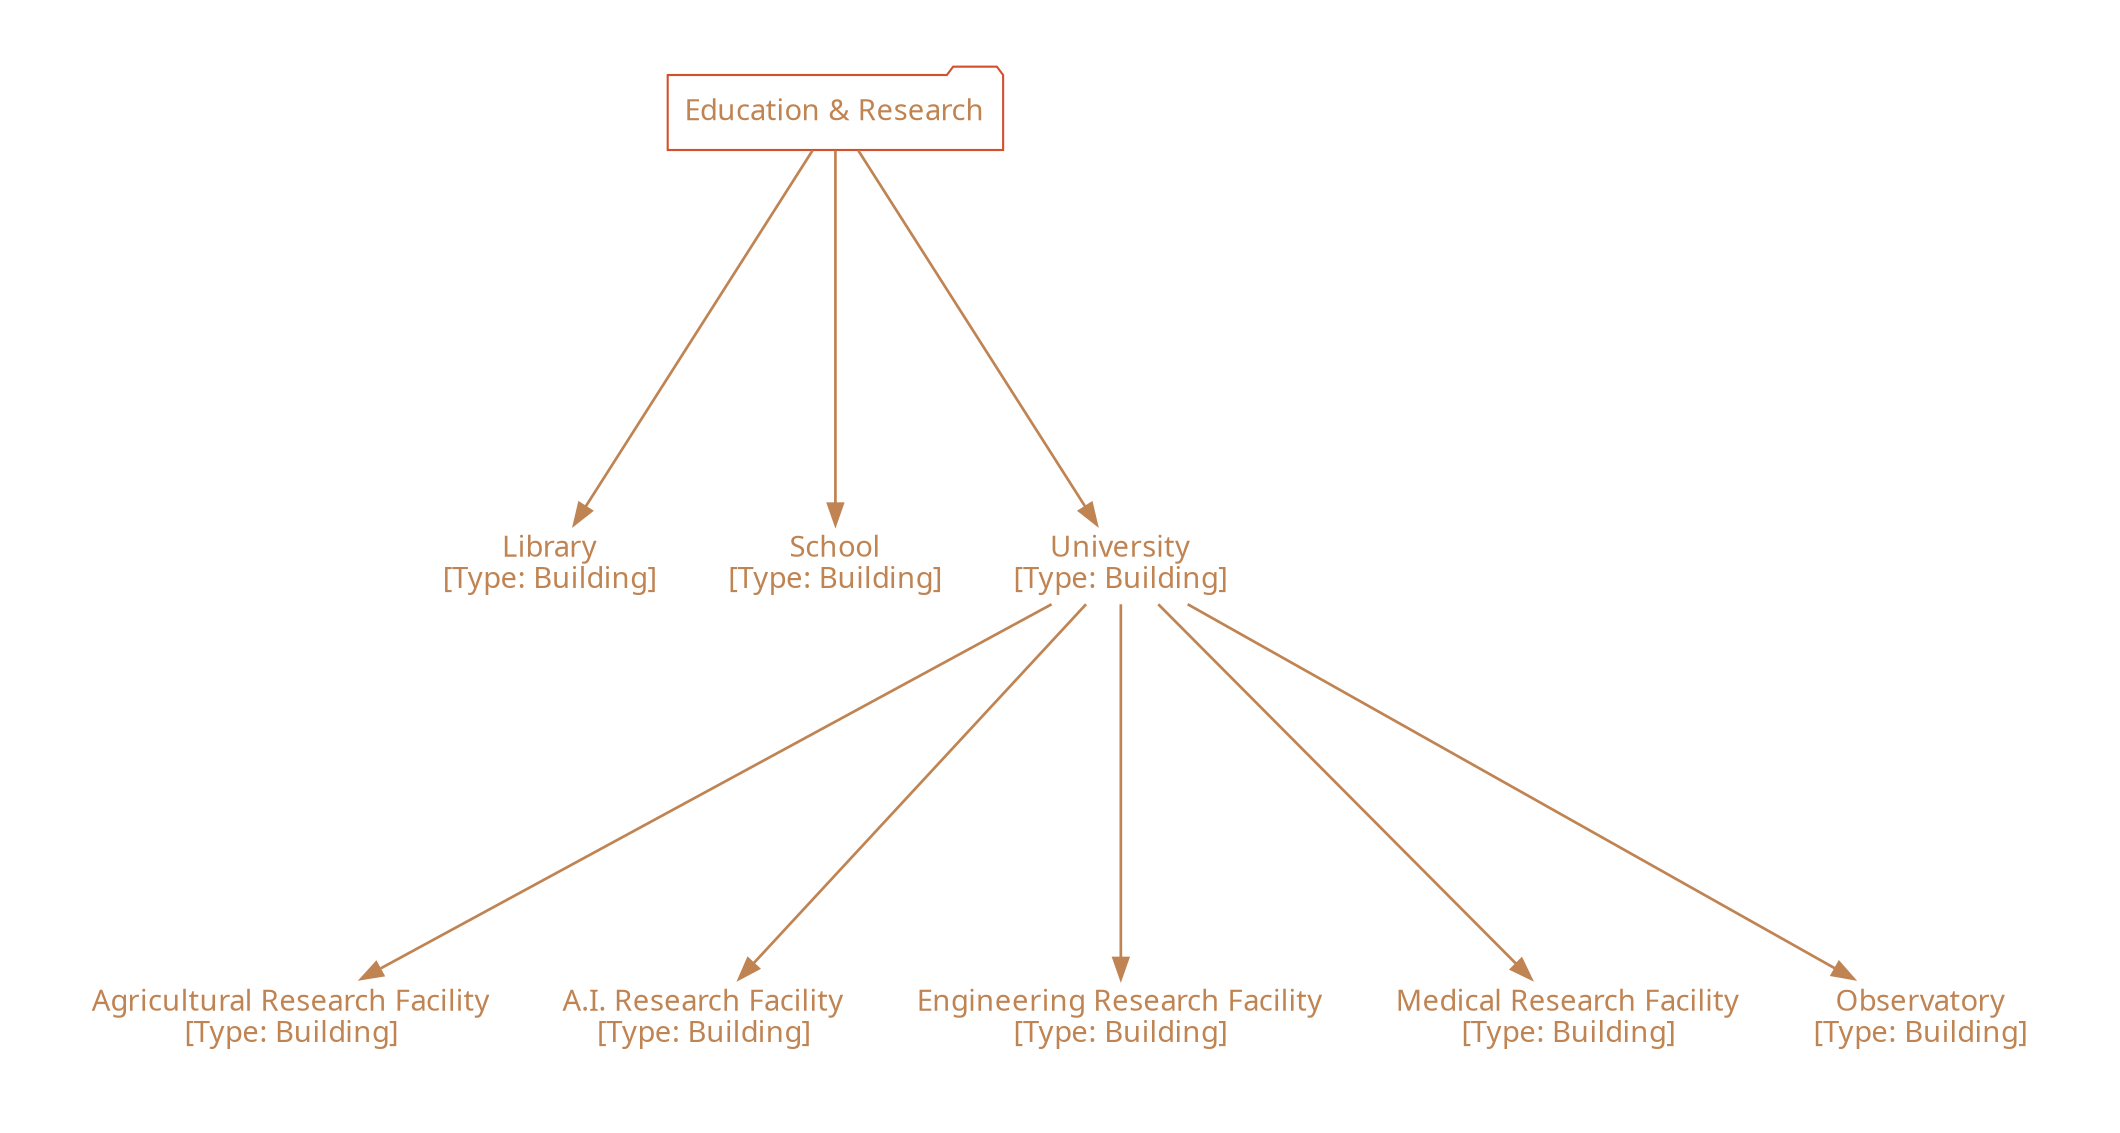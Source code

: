/*
  This is part of the Avaneya Project Crew Handbook.
  Copyright (C) 2010-2014 Cartesian Theatre <info@cartesiantheatre.com>.
  See the file License for copying conditions.
  
  To manually compile:
      $ sudo aptitude install graphviz
      $ twopi -Tpdf Units_User_Basic_Education_and_Research.twopi.gv -o Units_User_Basic_Education_and_Research.pdf
*/

digraph Units_User_Basic_Education_and_Research
{
    // Graph attributes...
	bgcolor="transparent";
	margin="0";
	ratio="auto";
    ranksep="2.5";
    pad="0.5,0.5";
    compound="true";
    overlap="vpsc";
    root="Education & Research";

	// Node attributes...
	node[color="#d3502dff"];
	node[fillcolor="gray10"];
    node[fontcolor="#c08453ff"];
    node[fontname="Ubuntu"];
    node[shape="none"]
	
	// Edge attributes...
	edge[color="#c08453ff"];
	edge[penwidth="1.3"];

    // Units...
    "Agricultural Research Facility"[label="Agricultural Research Facility\n[Type: Building]"];
    "A.I. Research Facility"[label="A.I. Research Facility\n[Type: Building]"];
    "Engineering Research Facility"[label="Engineering Research Facility\n[Type: Building]"];
    "Library"[label="Library\n[Type: Building]"];
    "Medical Research Facility"[label="Medical Research Facility\n[Type: Building]"];
    "Observatory"[label="Observatory\n[Type: Building]"];
    "School"[label="School\n[Type: Building]"];
    "University"[label="University\n[Type: Building]"];

    // Categorical relations, but not build dependencies...
    "Education & Research"[shape="folder"];
        "Education & Research" -> "Library";
        "Education & Research" -> "School";
        "Education & Research" -> "University";
            "University" -> "Agricultural Research Facility";
            "University" -> "A.I. Research Facility";
            "University" -> "Engineering Research Facility";
            "University" -> "Medical Research Facility";
            "University" -> "Observatory";
}

